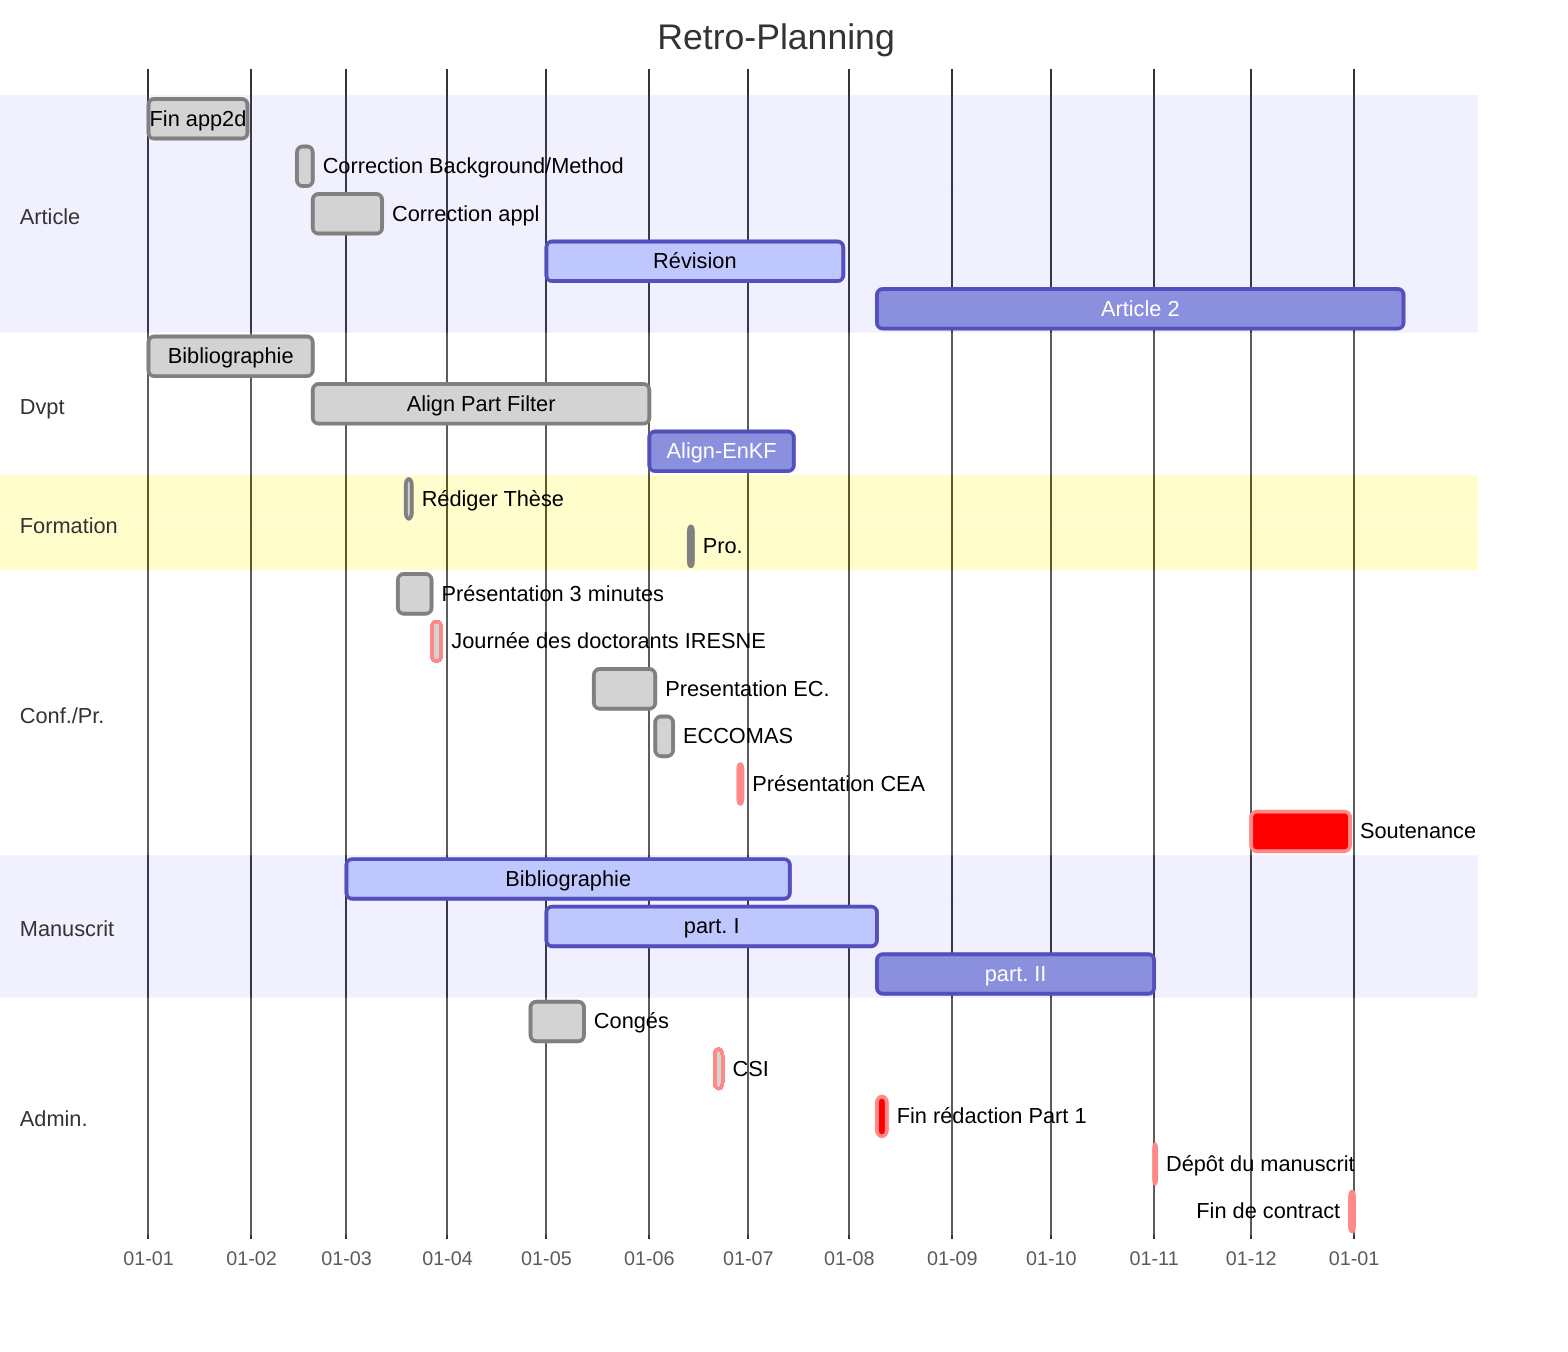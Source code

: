 gantt
    title Retro-Planning
    dateFormat DD-MM-YYYY
    axisFormat %d-%m
    section Article
        Fin app2d: done, a0, 01-01-2024,30d
        Correction Background/Method: done,a1, 15-02-2024, 5d
        Correction appl:done,a2,after a1, 21d
        Révision: active, 01-05-2024, 90d
        Article 2: after a5, 160d 

    section Dvpt  
        Bibliographie: done,d1, 01-01-2024, 20-02-2024
        Align Part Filter: done, d2,after d1, 01-06-2024
        Align-EnKF: after d2, 15-07-2024

    section Formation
        Rédiger Thèse: done, f1, 19-03-2024,21-03-2024
        Pro.: done, f2, 13-06-2024,1d

    section Conf./Pr.
        Présentation 3 minutes: done, p1, 17-03-2024, 10d
        Journée des doctorants IRESNE:done, crit, after p1, 27-03-2024, 3d
        Presentation EC.: done, p3, 15-05-2024, 03-06-2024
        ECCOMAS: done, 03-06-2024, 5d
        Présentation CEA: crit, 28-06-2024, 1d
        Soutenance: crit, 01-12-2024, 31-12-2024
    section Manuscrit
        Bibliographie: active,a4, 01-03-2024, 135d
        part. I: active,a5, 01-05-2024, 09-08-2024
        part. II: after a5, 84d
    section Admin.
        Congés: done,&d1, 26-04-2024, 12-05-2024
        CSI: done,crit, 21-06-2024,2d
        Fin rédaction Part 1: crit, 09-08-2024, 3d
        Dépôt du manuscrit: crit, 01-11-2024, 0.5d
        Fin de contract: crit, 31-12-2024,0.5d